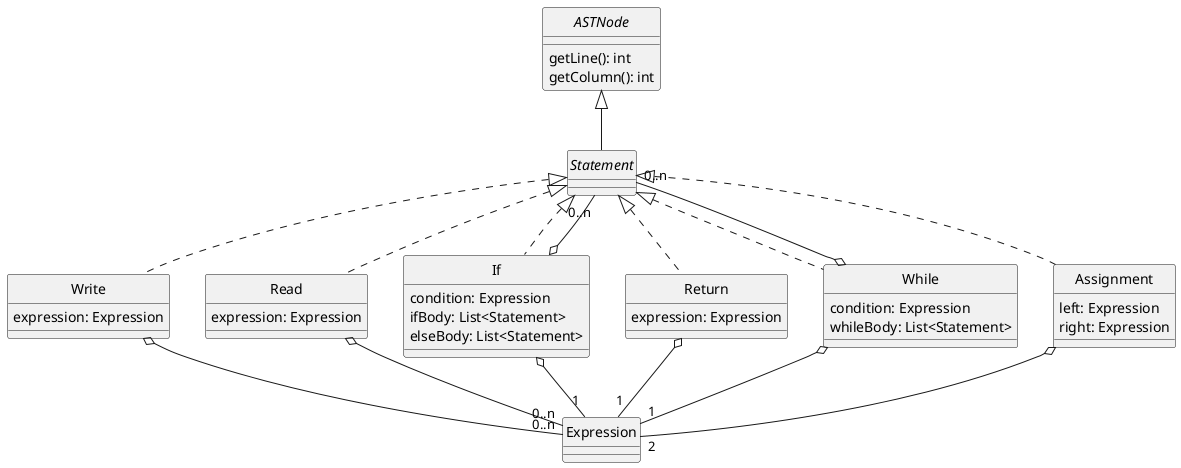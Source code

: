 @startuml Statements
skinparam style strictuml
skinparam monochrome true


interface ASTNode {
    getLine(): int
    getColumn(): int
}


interface Statement

class Write {
    expression: Expression
}

class Read {
    expression: Expression
}

class If {
    condition: Expression
    ifBody: List<Statement>
    elseBody: List<Statement>
}

class Return {
    expression: Expression
}

class While {
    condition: Expression
    whileBody: List<Statement>
}

class Assignment {
    left: Expression
    right: Expression
}




ASTNode <|-- Statement
Statement <|.. If
Statement <|.. Write
Statement <|.. Return
Statement <|.. While
Statement <|.. Read


If o-- "1" Expression
If o-- "0..n" Statement

While o-- "1" Expression
While o-- "0..n" Statement

Write o-- "0..n" Expression
Read o-- "0..n" Expression

Return o-- "1" Expression


Statement <|.. Assignment
Assignment o-- "2" Expression


@enduml

